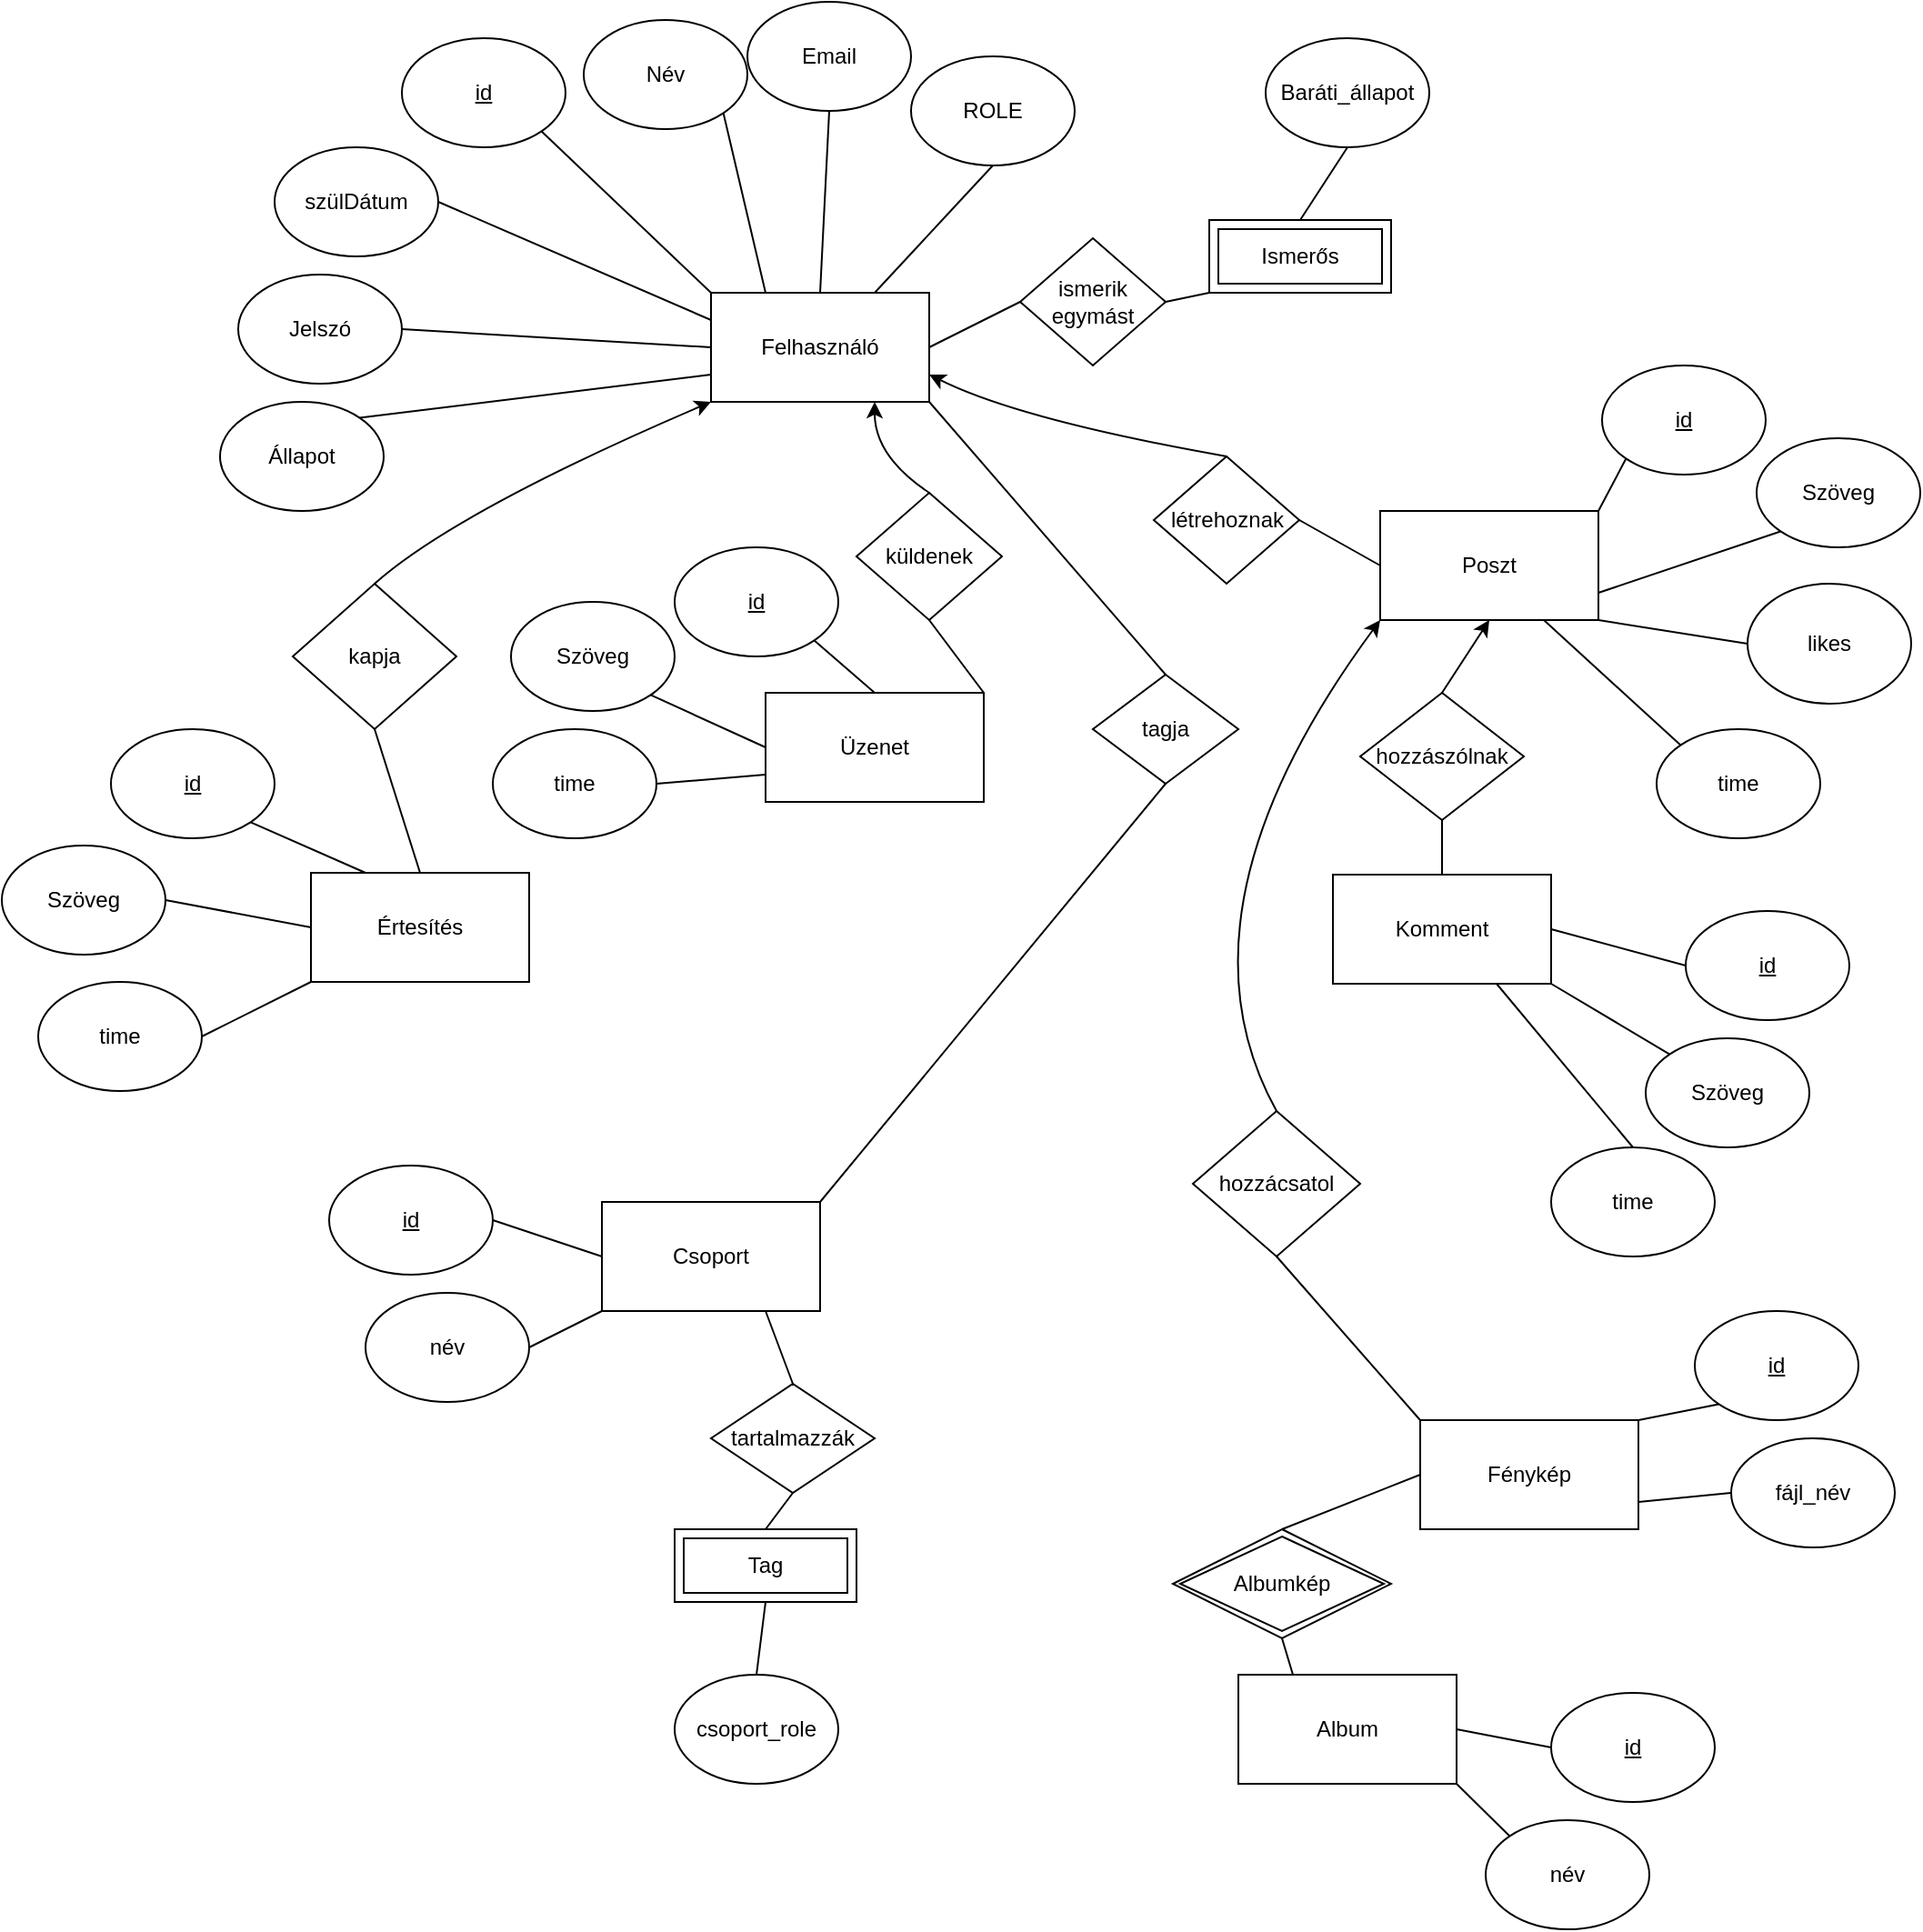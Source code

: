 <mxfile version="23.1.5" type="device">
  <diagram name="1 oldal" id="piJF8_BZ4FbkOGlX9JzV">
    <mxGraphModel dx="2920" dy="1055" grid="1" gridSize="10" guides="1" tooltips="1" connect="1" arrows="1" fold="1" page="1" pageScale="1" pageWidth="827" pageHeight="1169" math="0" shadow="0">
      <root>
        <mxCell id="0" />
        <mxCell id="1" parent="0" />
        <mxCell id="DoYMIIwpCdfCXVVVg08J-11" value="Felhasználó" style="rounded=0;whiteSpace=wrap;html=1;" parent="1" vertex="1">
          <mxGeometry x="90" y="180" width="120" height="60" as="geometry" />
        </mxCell>
        <mxCell id="DoYMIIwpCdfCXVVVg08J-12" value="Komment" style="rounded=0;whiteSpace=wrap;html=1;" parent="1" vertex="1">
          <mxGeometry x="432" y="500" width="120" height="60" as="geometry" />
        </mxCell>
        <mxCell id="DoYMIIwpCdfCXVVVg08J-15" value="Csoport" style="rounded=0;whiteSpace=wrap;html=1;" parent="1" vertex="1">
          <mxGeometry x="30" y="680" width="120" height="60" as="geometry" />
        </mxCell>
        <mxCell id="DoYMIIwpCdfCXVVVg08J-16" value="Album" style="rounded=0;whiteSpace=wrap;html=1;" parent="1" vertex="1">
          <mxGeometry x="380" y="940" width="120" height="60" as="geometry" />
        </mxCell>
        <mxCell id="DoYMIIwpCdfCXVVVg08J-17" value="Üzenet" style="rounded=0;whiteSpace=wrap;html=1;" parent="1" vertex="1">
          <mxGeometry x="120" y="400" width="120" height="60" as="geometry" />
        </mxCell>
        <mxCell id="DoYMIIwpCdfCXVVVg08J-18" value="Poszt" style="rounded=0;whiteSpace=wrap;html=1;" parent="1" vertex="1">
          <mxGeometry x="458" y="300" width="120" height="60" as="geometry" />
        </mxCell>
        <mxCell id="DoYMIIwpCdfCXVVVg08J-21" value="Fénykép" style="rounded=0;whiteSpace=wrap;html=1;" parent="1" vertex="1">
          <mxGeometry x="480" y="800" width="120" height="60" as="geometry" />
        </mxCell>
        <mxCell id="DoYMIIwpCdfCXVVVg08J-22" value="Értesítés" style="rounded=0;whiteSpace=wrap;html=1;" parent="1" vertex="1">
          <mxGeometry x="-130" y="499" width="120" height="60" as="geometry" />
        </mxCell>
        <mxCell id="xS7nU6-LhGZIR9sWQ-U--1" value="&lt;u&gt;id&lt;/u&gt;" style="ellipse;whiteSpace=wrap;html=1;" parent="1" vertex="1">
          <mxGeometry x="-80" y="40" width="90" height="60" as="geometry" />
        </mxCell>
        <mxCell id="xS7nU6-LhGZIR9sWQ-U--2" value="Név" style="ellipse;whiteSpace=wrap;html=1;" parent="1" vertex="1">
          <mxGeometry x="20" y="30" width="90" height="60" as="geometry" />
        </mxCell>
        <mxCell id="xS7nU6-LhGZIR9sWQ-U--3" value="Email" style="ellipse;whiteSpace=wrap;html=1;" parent="1" vertex="1">
          <mxGeometry x="110" y="20" width="90" height="60" as="geometry" />
        </mxCell>
        <mxCell id="xS7nU6-LhGZIR9sWQ-U--4" value="ROLE" style="ellipse;whiteSpace=wrap;html=1;" parent="1" vertex="1">
          <mxGeometry x="200" y="50" width="90" height="60" as="geometry" />
        </mxCell>
        <mxCell id="xS7nU6-LhGZIR9sWQ-U--5" value="szülDátum" style="ellipse;whiteSpace=wrap;html=1;" parent="1" vertex="1">
          <mxGeometry x="-150" y="100" width="90" height="60" as="geometry" />
        </mxCell>
        <mxCell id="xS7nU6-LhGZIR9sWQ-U--6" value="Állapot" style="ellipse;whiteSpace=wrap;html=1;" parent="1" vertex="1">
          <mxGeometry x="-180" y="240" width="90" height="60" as="geometry" />
        </mxCell>
        <mxCell id="xS7nU6-LhGZIR9sWQ-U--8" value="Jelszó" style="ellipse;whiteSpace=wrap;html=1;" parent="1" vertex="1">
          <mxGeometry x="-170" y="170" width="90" height="60" as="geometry" />
        </mxCell>
        <mxCell id="xS7nU6-LhGZIR9sWQ-U--9" value="" style="endArrow=none;html=1;rounded=0;exitX=1;exitY=0;exitDx=0;exitDy=0;entryX=0;entryY=0.75;entryDx=0;entryDy=0;" parent="1" source="xS7nU6-LhGZIR9sWQ-U--6" target="DoYMIIwpCdfCXVVVg08J-11" edge="1">
          <mxGeometry width="50" height="50" relative="1" as="geometry">
            <mxPoint x="80" y="550" as="sourcePoint" />
            <mxPoint x="130" y="500" as="targetPoint" />
          </mxGeometry>
        </mxCell>
        <mxCell id="xS7nU6-LhGZIR9sWQ-U--10" value="" style="endArrow=none;html=1;rounded=0;exitX=1;exitY=0.5;exitDx=0;exitDy=0;entryX=0;entryY=0.5;entryDx=0;entryDy=0;" parent="1" source="xS7nU6-LhGZIR9sWQ-U--8" target="DoYMIIwpCdfCXVVVg08J-11" edge="1">
          <mxGeometry width="50" height="50" relative="1" as="geometry">
            <mxPoint x="27" y="309" as="sourcePoint" />
            <mxPoint x="100" y="250" as="targetPoint" />
          </mxGeometry>
        </mxCell>
        <mxCell id="xS7nU6-LhGZIR9sWQ-U--11" value="" style="endArrow=none;html=1;rounded=0;exitX=1;exitY=0.5;exitDx=0;exitDy=0;entryX=0;entryY=0.25;entryDx=0;entryDy=0;" parent="1" source="xS7nU6-LhGZIR9sWQ-U--5" target="DoYMIIwpCdfCXVVVg08J-11" edge="1">
          <mxGeometry width="50" height="50" relative="1" as="geometry">
            <mxPoint x="20" y="260" as="sourcePoint" />
            <mxPoint x="100" y="235" as="targetPoint" />
          </mxGeometry>
        </mxCell>
        <mxCell id="xS7nU6-LhGZIR9sWQ-U--12" value="" style="endArrow=none;html=1;rounded=0;exitX=1;exitY=1;exitDx=0;exitDy=0;entryX=0;entryY=0;entryDx=0;entryDy=0;" parent="1" source="xS7nU6-LhGZIR9sWQ-U--1" target="DoYMIIwpCdfCXVVVg08J-11" edge="1">
          <mxGeometry width="50" height="50" relative="1" as="geometry">
            <mxPoint x="40" y="190" as="sourcePoint" />
            <mxPoint x="100" y="205" as="targetPoint" />
          </mxGeometry>
        </mxCell>
        <mxCell id="xS7nU6-LhGZIR9sWQ-U--13" value="" style="endArrow=none;html=1;rounded=0;exitX=1;exitY=1;exitDx=0;exitDy=0;entryX=0.25;entryY=0;entryDx=0;entryDy=0;" parent="1" source="xS7nU6-LhGZIR9sWQ-U--2" target="DoYMIIwpCdfCXVVVg08J-11" edge="1">
          <mxGeometry width="50" height="50" relative="1" as="geometry">
            <mxPoint x="67" y="151" as="sourcePoint" />
            <mxPoint x="100" y="190" as="targetPoint" />
          </mxGeometry>
        </mxCell>
        <mxCell id="xS7nU6-LhGZIR9sWQ-U--14" value="" style="endArrow=none;html=1;rounded=0;exitX=0.5;exitY=1;exitDx=0;exitDy=0;entryX=0.5;entryY=0;entryDx=0;entryDy=0;" parent="1" source="xS7nU6-LhGZIR9sWQ-U--3" target="DoYMIIwpCdfCXVVVg08J-11" edge="1">
          <mxGeometry width="50" height="50" relative="1" as="geometry">
            <mxPoint x="117" y="91" as="sourcePoint" />
            <mxPoint x="130" y="190" as="targetPoint" />
          </mxGeometry>
        </mxCell>
        <mxCell id="xS7nU6-LhGZIR9sWQ-U--15" value="" style="endArrow=none;html=1;rounded=0;exitX=0.5;exitY=1;exitDx=0;exitDy=0;entryX=0.75;entryY=0;entryDx=0;entryDy=0;" parent="1" source="xS7nU6-LhGZIR9sWQ-U--4" target="DoYMIIwpCdfCXVVVg08J-11" edge="1">
          <mxGeometry width="50" height="50" relative="1" as="geometry">
            <mxPoint x="175" y="90" as="sourcePoint" />
            <mxPoint x="160" y="190" as="targetPoint" />
          </mxGeometry>
        </mxCell>
        <mxCell id="xS7nU6-LhGZIR9sWQ-U--17" value="Baráti_állapot" style="ellipse;whiteSpace=wrap;html=1;" parent="1" vertex="1">
          <mxGeometry x="395" y="40" width="90" height="60" as="geometry" />
        </mxCell>
        <mxCell id="xS7nU6-LhGZIR9sWQ-U--22" value="&lt;u&gt;id&lt;/u&gt;" style="ellipse;whiteSpace=wrap;html=1;" parent="1" vertex="1">
          <mxGeometry x="631" y="740" width="90" height="60" as="geometry" />
        </mxCell>
        <mxCell id="xS7nU6-LhGZIR9sWQ-U--23" value="fájl_név" style="ellipse;whiteSpace=wrap;html=1;" parent="1" vertex="1">
          <mxGeometry x="651" y="810" width="90" height="60" as="geometry" />
        </mxCell>
        <mxCell id="xS7nU6-LhGZIR9sWQ-U--27" value="Szöveg" style="ellipse;whiteSpace=wrap;html=1;" parent="1" vertex="1">
          <mxGeometry x="665" y="260" width="90" height="60" as="geometry" />
        </mxCell>
        <mxCell id="xS7nU6-LhGZIR9sWQ-U--28" value="&lt;u&gt;id&lt;/u&gt;" style="ellipse;whiteSpace=wrap;html=1;" parent="1" vertex="1">
          <mxGeometry x="580" y="220" width="90" height="60" as="geometry" />
        </mxCell>
        <mxCell id="xS7nU6-LhGZIR9sWQ-U--31" value="time" style="ellipse;whiteSpace=wrap;html=1;" parent="1" vertex="1">
          <mxGeometry x="610" y="420" width="90" height="60" as="geometry" />
        </mxCell>
        <mxCell id="xS7nU6-LhGZIR9sWQ-U--32" value="likes" style="ellipse;whiteSpace=wrap;html=1;" parent="1" vertex="1">
          <mxGeometry x="660" y="340" width="90" height="66" as="geometry" />
        </mxCell>
        <mxCell id="jAGuGoD_LXQO7vvx00pC-1" value="&lt;u&gt;id&lt;/u&gt;" style="ellipse;whiteSpace=wrap;html=1;" parent="1" vertex="1">
          <mxGeometry x="626" y="520" width="90" height="60" as="geometry" />
        </mxCell>
        <mxCell id="jAGuGoD_LXQO7vvx00pC-2" value="Szöveg" style="ellipse;whiteSpace=wrap;html=1;" parent="1" vertex="1">
          <mxGeometry x="604" y="590" width="90" height="60" as="geometry" />
        </mxCell>
        <mxCell id="jAGuGoD_LXQO7vvx00pC-4" value="time" style="ellipse;whiteSpace=wrap;html=1;" parent="1" vertex="1">
          <mxGeometry x="552" y="650" width="90" height="60" as="geometry" />
        </mxCell>
        <mxCell id="jAGuGoD_LXQO7vvx00pC-7" value="" style="endArrow=none;html=1;rounded=0;exitX=0.5;exitY=1;exitDx=0;exitDy=0;entryX=0.5;entryY=0;entryDx=0;entryDy=0;" parent="1" source="xS7nU6-LhGZIR9sWQ-U--17" target="jAGuGoD_LXQO7vvx00pC-28" edge="1">
          <mxGeometry width="50" height="50" relative="1" as="geometry">
            <mxPoint x="503" y="81" as="sourcePoint" />
            <mxPoint x="489" y="150" as="targetPoint" />
          </mxGeometry>
        </mxCell>
        <mxCell id="jAGuGoD_LXQO7vvx00pC-8" value="" style="endArrow=none;html=1;rounded=0;exitX=0;exitY=1;exitDx=0;exitDy=0;entryX=1;entryY=0;entryDx=0;entryDy=0;" parent="1" source="xS7nU6-LhGZIR9sWQ-U--28" target="DoYMIIwpCdfCXVVVg08J-18" edge="1">
          <mxGeometry width="50" height="50" relative="1" as="geometry">
            <mxPoint x="513" y="91" as="sourcePoint" />
            <mxPoint x="479" y="140" as="targetPoint" />
          </mxGeometry>
        </mxCell>
        <mxCell id="jAGuGoD_LXQO7vvx00pC-10" value="" style="endArrow=none;html=1;rounded=0;exitX=0;exitY=1;exitDx=0;exitDy=0;entryX=1;entryY=0.75;entryDx=0;entryDy=0;" parent="1" source="xS7nU6-LhGZIR9sWQ-U--27" target="DoYMIIwpCdfCXVVVg08J-18" edge="1">
          <mxGeometry width="50" height="50" relative="1" as="geometry">
            <mxPoint x="675" y="307" as="sourcePoint" />
            <mxPoint x="590" y="350" as="targetPoint" />
          </mxGeometry>
        </mxCell>
        <mxCell id="jAGuGoD_LXQO7vvx00pC-11" value="" style="endArrow=none;html=1;rounded=0;exitX=0;exitY=0.5;exitDx=0;exitDy=0;entryX=1;entryY=1;entryDx=0;entryDy=0;" parent="1" source="xS7nU6-LhGZIR9sWQ-U--32" target="DoYMIIwpCdfCXVVVg08J-18" edge="1">
          <mxGeometry width="50" height="50" relative="1" as="geometry">
            <mxPoint x="675" y="307" as="sourcePoint" />
            <mxPoint x="586" y="332" as="targetPoint" />
          </mxGeometry>
        </mxCell>
        <mxCell id="jAGuGoD_LXQO7vvx00pC-12" value="" style="endArrow=none;html=1;rounded=0;exitX=0;exitY=0;exitDx=0;exitDy=0;entryX=0.75;entryY=1;entryDx=0;entryDy=0;" parent="1" source="xS7nU6-LhGZIR9sWQ-U--31" target="DoYMIIwpCdfCXVVVg08J-18" edge="1">
          <mxGeometry width="50" height="50" relative="1" as="geometry">
            <mxPoint x="670" y="393" as="sourcePoint" />
            <mxPoint x="587" y="349" as="targetPoint" />
          </mxGeometry>
        </mxCell>
        <mxCell id="jAGuGoD_LXQO7vvx00pC-13" value="" style="endArrow=none;html=1;rounded=0;exitX=0;exitY=0.5;exitDx=0;exitDy=0;entryX=1;entryY=0.5;entryDx=0;entryDy=0;" parent="1" source="jAGuGoD_LXQO7vvx00pC-1" target="DoYMIIwpCdfCXVVVg08J-12" edge="1">
          <mxGeometry width="50" height="50" relative="1" as="geometry">
            <mxPoint x="664" y="449" as="sourcePoint" />
            <mxPoint x="621" y="370" as="targetPoint" />
          </mxGeometry>
        </mxCell>
        <mxCell id="jAGuGoD_LXQO7vvx00pC-14" value="" style="endArrow=none;html=1;rounded=0;exitX=0;exitY=0;exitDx=0;exitDy=0;entryX=1;entryY=1;entryDx=0;entryDy=0;" parent="1" source="jAGuGoD_LXQO7vvx00pC-2" target="DoYMIIwpCdfCXVVVg08J-12" edge="1">
          <mxGeometry width="50" height="50" relative="1" as="geometry">
            <mxPoint x="633" y="565" as="sourcePoint" />
            <mxPoint x="562" y="540" as="targetPoint" />
          </mxGeometry>
        </mxCell>
        <mxCell id="jAGuGoD_LXQO7vvx00pC-15" value="" style="endArrow=none;html=1;rounded=0;exitX=0.5;exitY=0;exitDx=0;exitDy=0;entryX=0.75;entryY=1;entryDx=0;entryDy=0;" parent="1" source="jAGuGoD_LXQO7vvx00pC-4" target="DoYMIIwpCdfCXVVVg08J-12" edge="1">
          <mxGeometry width="50" height="50" relative="1" as="geometry">
            <mxPoint x="586" y="619" as="sourcePoint" />
            <mxPoint x="562" y="570" as="targetPoint" />
          </mxGeometry>
        </mxCell>
        <mxCell id="jAGuGoD_LXQO7vvx00pC-18" value="" style="endArrow=none;html=1;rounded=0;exitX=0;exitY=1;exitDx=0;exitDy=0;entryX=1;entryY=0;entryDx=0;entryDy=0;" parent="1" source="xS7nU6-LhGZIR9sWQ-U--22" target="DoYMIIwpCdfCXVVVg08J-21" edge="1">
          <mxGeometry width="50" height="50" relative="1" as="geometry">
            <mxPoint x="466" y="635" as="sourcePoint" />
            <mxPoint x="450" y="550" as="targetPoint" />
          </mxGeometry>
        </mxCell>
        <mxCell id="jAGuGoD_LXQO7vvx00pC-19" value="" style="endArrow=none;html=1;rounded=0;exitX=0;exitY=0.5;exitDx=0;exitDy=0;entryX=1;entryY=0.75;entryDx=0;entryDy=0;" parent="1" source="xS7nU6-LhGZIR9sWQ-U--23" target="DoYMIIwpCdfCXVVVg08J-21" edge="1">
          <mxGeometry width="50" height="50" relative="1" as="geometry">
            <mxPoint x="634" y="781" as="sourcePoint" />
            <mxPoint x="610" y="810" as="targetPoint" />
          </mxGeometry>
        </mxCell>
        <mxCell id="jAGuGoD_LXQO7vvx00pC-20" value="&lt;u&gt;id&lt;/u&gt;" style="ellipse;whiteSpace=wrap;html=1;" parent="1" vertex="1">
          <mxGeometry x="552" y="950" width="90" height="60" as="geometry" />
        </mxCell>
        <mxCell id="jAGuGoD_LXQO7vvx00pC-21" value="név" style="ellipse;whiteSpace=wrap;html=1;" parent="1" vertex="1">
          <mxGeometry x="516" y="1020" width="90" height="60" as="geometry" />
        </mxCell>
        <mxCell id="jAGuGoD_LXQO7vvx00pC-22" value="" style="endArrow=none;html=1;rounded=0;exitX=0;exitY=0.5;exitDx=0;exitDy=0;entryX=1;entryY=0.5;entryDx=0;entryDy=0;" parent="1" source="jAGuGoD_LXQO7vvx00pC-20" target="DoYMIIwpCdfCXVVVg08J-16" edge="1">
          <mxGeometry width="50" height="50" relative="1" as="geometry">
            <mxPoint x="682" y="860" as="sourcePoint" />
            <mxPoint x="631" y="865" as="targetPoint" />
          </mxGeometry>
        </mxCell>
        <mxCell id="jAGuGoD_LXQO7vvx00pC-23" value="" style="endArrow=none;html=1;rounded=0;exitX=0;exitY=0;exitDx=0;exitDy=0;entryX=1;entryY=1;entryDx=0;entryDy=0;" parent="1" source="jAGuGoD_LXQO7vvx00pC-21" target="DoYMIIwpCdfCXVVVg08J-16" edge="1">
          <mxGeometry width="50" height="50" relative="1" as="geometry">
            <mxPoint x="562" y="990" as="sourcePoint" />
            <mxPoint x="482" y="980" as="targetPoint" />
          </mxGeometry>
        </mxCell>
        <mxCell id="jAGuGoD_LXQO7vvx00pC-24" value="&lt;u&gt;id&lt;/u&gt;" style="ellipse;whiteSpace=wrap;html=1;" parent="1" vertex="1">
          <mxGeometry x="-120" y="660" width="90" height="60" as="geometry" />
        </mxCell>
        <mxCell id="jAGuGoD_LXQO7vvx00pC-25" value="név" style="ellipse;whiteSpace=wrap;html=1;" parent="1" vertex="1">
          <mxGeometry x="-100" y="730" width="90" height="60" as="geometry" />
        </mxCell>
        <mxCell id="jAGuGoD_LXQO7vvx00pC-26" value="" style="endArrow=none;html=1;rounded=0;exitX=0;exitY=0.5;exitDx=0;exitDy=0;entryX=1;entryY=0.5;entryDx=0;entryDy=0;" parent="1" source="DoYMIIwpCdfCXVVVg08J-15" target="jAGuGoD_LXQO7vvx00pC-24" edge="1">
          <mxGeometry width="50" height="50" relative="1" as="geometry">
            <mxPoint x="560" y="1000" as="sourcePoint" />
            <mxPoint x="480" y="990" as="targetPoint" />
          </mxGeometry>
        </mxCell>
        <mxCell id="jAGuGoD_LXQO7vvx00pC-27" value="" style="endArrow=none;html=1;rounded=0;exitX=0;exitY=1;exitDx=0;exitDy=0;entryX=1;entryY=0.5;entryDx=0;entryDy=0;" parent="1" source="DoYMIIwpCdfCXVVVg08J-15" target="jAGuGoD_LXQO7vvx00pC-25" edge="1">
          <mxGeometry width="50" height="50" relative="1" as="geometry">
            <mxPoint x="100" y="720" as="sourcePoint" />
            <mxPoint x="30" y="660" as="targetPoint" />
          </mxGeometry>
        </mxCell>
        <mxCell id="jAGuGoD_LXQO7vvx00pC-28" value="Ismerős" style="shape=ext;margin=3;double=1;whiteSpace=wrap;html=1;align=center;" parent="1" vertex="1">
          <mxGeometry x="364" y="140" width="100" height="40" as="geometry" />
        </mxCell>
        <mxCell id="jAGuGoD_LXQO7vvx00pC-29" value="Tag" style="shape=ext;margin=3;double=1;whiteSpace=wrap;html=1;align=center;" parent="1" vertex="1">
          <mxGeometry x="70" y="860" width="100" height="40" as="geometry" />
        </mxCell>
        <mxCell id="jAGuGoD_LXQO7vvx00pC-32" value="csoport_role" style="ellipse;whiteSpace=wrap;html=1;" parent="1" vertex="1">
          <mxGeometry x="70" y="940" width="90" height="60" as="geometry" />
        </mxCell>
        <mxCell id="jAGuGoD_LXQO7vvx00pC-35" value="" style="endArrow=none;html=1;rounded=0;exitX=0.5;exitY=0;exitDx=0;exitDy=0;entryX=0.5;entryY=1;entryDx=0;entryDy=0;" parent="1" source="jAGuGoD_LXQO7vvx00pC-32" target="jAGuGoD_LXQO7vvx00pC-29" edge="1">
          <mxGeometry width="50" height="50" relative="1" as="geometry">
            <mxPoint x="49" y="975" as="sourcePoint" />
            <mxPoint x="105" y="910" as="targetPoint" />
          </mxGeometry>
        </mxCell>
        <mxCell id="jAGuGoD_LXQO7vvx00pC-37" value="&lt;u&gt;id&lt;/u&gt;" style="ellipse;whiteSpace=wrap;html=1;" parent="1" vertex="1">
          <mxGeometry x="-240" y="420" width="90" height="60" as="geometry" />
        </mxCell>
        <mxCell id="jAGuGoD_LXQO7vvx00pC-38" value="Szöveg" style="ellipse;whiteSpace=wrap;html=1;" parent="1" vertex="1">
          <mxGeometry x="-300" y="484" width="90" height="60" as="geometry" />
        </mxCell>
        <mxCell id="jAGuGoD_LXQO7vvx00pC-39" value="time" style="ellipse;whiteSpace=wrap;html=1;" parent="1" vertex="1">
          <mxGeometry x="-280" y="559" width="90" height="60" as="geometry" />
        </mxCell>
        <mxCell id="jAGuGoD_LXQO7vvx00pC-40" value="" style="endArrow=none;html=1;rounded=0;exitX=0;exitY=1;exitDx=0;exitDy=0;entryX=1;entryY=0.5;entryDx=0;entryDy=0;" parent="1" source="DoYMIIwpCdfCXVVVg08J-22" target="jAGuGoD_LXQO7vvx00pC-39" edge="1">
          <mxGeometry width="50" height="50" relative="1" as="geometry">
            <mxPoint x="20" y="724" as="sourcePoint" />
            <mxPoint x="-50" y="664" as="targetPoint" />
          </mxGeometry>
        </mxCell>
        <mxCell id="jAGuGoD_LXQO7vvx00pC-42" value="" style="endArrow=none;html=1;rounded=0;exitX=0;exitY=0.5;exitDx=0;exitDy=0;entryX=1;entryY=0.5;entryDx=0;entryDy=0;" parent="1" source="DoYMIIwpCdfCXVVVg08J-22" target="jAGuGoD_LXQO7vvx00pC-38" edge="1">
          <mxGeometry width="50" height="50" relative="1" as="geometry">
            <mxPoint x="-60" y="574" as="sourcePoint" />
            <mxPoint x="-100" y="599" as="targetPoint" />
          </mxGeometry>
        </mxCell>
        <mxCell id="jAGuGoD_LXQO7vvx00pC-43" value="" style="endArrow=none;html=1;rounded=0;exitX=0.25;exitY=0;exitDx=0;exitDy=0;entryX=1;entryY=1;entryDx=0;entryDy=0;" parent="1" source="DoYMIIwpCdfCXVVVg08J-22" target="jAGuGoD_LXQO7vvx00pC-37" edge="1">
          <mxGeometry width="50" height="50" relative="1" as="geometry">
            <mxPoint x="-60" y="544" as="sourcePoint" />
            <mxPoint x="-130" y="524" as="targetPoint" />
          </mxGeometry>
        </mxCell>
        <mxCell id="jAGuGoD_LXQO7vvx00pC-44" value="&lt;u&gt;id&lt;/u&gt;" style="ellipse;whiteSpace=wrap;html=1;" parent="1" vertex="1">
          <mxGeometry x="70" y="320" width="90" height="60" as="geometry" />
        </mxCell>
        <mxCell id="jAGuGoD_LXQO7vvx00pC-45" value="Szöveg" style="ellipse;whiteSpace=wrap;html=1;" parent="1" vertex="1">
          <mxGeometry x="-20" y="350" width="90" height="60" as="geometry" />
        </mxCell>
        <mxCell id="jAGuGoD_LXQO7vvx00pC-46" value="time" style="ellipse;whiteSpace=wrap;html=1;" parent="1" vertex="1">
          <mxGeometry x="-30" y="420" width="90" height="60" as="geometry" />
        </mxCell>
        <mxCell id="jAGuGoD_LXQO7vvx00pC-48" value="" style="endArrow=none;html=1;rounded=0;entryX=1;entryY=1;entryDx=0;entryDy=0;exitX=0.5;exitY=0;exitDx=0;exitDy=0;" parent="1" source="DoYMIIwpCdfCXVVVg08J-17" target="jAGuGoD_LXQO7vvx00pC-44" edge="1">
          <mxGeometry width="50" height="50" relative="1" as="geometry">
            <mxPoint x="190" y="570" as="sourcePoint" />
            <mxPoint x="240" y="520" as="targetPoint" />
          </mxGeometry>
        </mxCell>
        <mxCell id="jAGuGoD_LXQO7vvx00pC-49" value="" style="endArrow=none;html=1;rounded=0;entryX=1;entryY=1;entryDx=0;entryDy=0;exitX=0;exitY=0.5;exitDx=0;exitDy=0;" parent="1" source="DoYMIIwpCdfCXVVVg08J-17" target="jAGuGoD_LXQO7vvx00pC-45" edge="1">
          <mxGeometry width="50" height="50" relative="1" as="geometry">
            <mxPoint x="190" y="410" as="sourcePoint" />
            <mxPoint x="157" y="381" as="targetPoint" />
          </mxGeometry>
        </mxCell>
        <mxCell id="jAGuGoD_LXQO7vvx00pC-50" value="" style="endArrow=none;html=1;rounded=0;entryX=1;entryY=0.5;entryDx=0;entryDy=0;exitX=0;exitY=0.75;exitDx=0;exitDy=0;" parent="1" source="DoYMIIwpCdfCXVVVg08J-17" target="jAGuGoD_LXQO7vvx00pC-46" edge="1">
          <mxGeometry width="50" height="50" relative="1" as="geometry">
            <mxPoint x="130" y="440" as="sourcePoint" />
            <mxPoint x="67" y="411" as="targetPoint" />
          </mxGeometry>
        </mxCell>
        <mxCell id="jAGuGoD_LXQO7vvx00pC-57" value="ismerik egymást" style="rhombus;whiteSpace=wrap;html=1;" parent="1" vertex="1">
          <mxGeometry x="260" y="150" width="80" height="70" as="geometry" />
        </mxCell>
        <mxCell id="jAGuGoD_LXQO7vvx00pC-58" value="" style="endArrow=none;html=1;rounded=0;exitX=1;exitY=0.5;exitDx=0;exitDy=0;entryX=0;entryY=0.5;entryDx=0;entryDy=0;" parent="1" source="DoYMIIwpCdfCXVVVg08J-11" target="jAGuGoD_LXQO7vvx00pC-57" edge="1">
          <mxGeometry width="50" height="50" relative="1" as="geometry">
            <mxPoint x="260" y="310" as="sourcePoint" />
            <mxPoint x="310" y="260" as="targetPoint" />
          </mxGeometry>
        </mxCell>
        <mxCell id="jAGuGoD_LXQO7vvx00pC-59" value="" style="endArrow=none;html=1;rounded=0;exitX=1;exitY=0.5;exitDx=0;exitDy=0;entryX=0;entryY=1;entryDx=0;entryDy=0;" parent="1" source="jAGuGoD_LXQO7vvx00pC-57" target="jAGuGoD_LXQO7vvx00pC-28" edge="1">
          <mxGeometry width="50" height="50" relative="1" as="geometry">
            <mxPoint x="220" y="220" as="sourcePoint" />
            <mxPoint x="270" y="200" as="targetPoint" />
          </mxGeometry>
        </mxCell>
        <mxCell id="jAGuGoD_LXQO7vvx00pC-60" value="küldenek" style="rhombus;whiteSpace=wrap;html=1;" parent="1" vertex="1">
          <mxGeometry x="170" y="290" width="80" height="70" as="geometry" />
        </mxCell>
        <mxCell id="jAGuGoD_LXQO7vvx00pC-62" value="" style="endArrow=none;html=1;rounded=0;exitX=1;exitY=0;exitDx=0;exitDy=0;entryX=0.5;entryY=1;entryDx=0;entryDy=0;" parent="1" source="DoYMIIwpCdfCXVVVg08J-17" target="jAGuGoD_LXQO7vvx00pC-60" edge="1">
          <mxGeometry width="50" height="50" relative="1" as="geometry">
            <mxPoint x="210" y="300" as="sourcePoint" />
            <mxPoint x="219" y="385.0" as="targetPoint" />
          </mxGeometry>
        </mxCell>
        <mxCell id="jAGuGoD_LXQO7vvx00pC-63" value="létrehoznak" style="rhombus;whiteSpace=wrap;html=1;" parent="1" vertex="1">
          <mxGeometry x="333.5" y="270" width="80" height="70" as="geometry" />
        </mxCell>
        <mxCell id="jAGuGoD_LXQO7vvx00pC-65" value="" style="endArrow=none;html=1;rounded=0;exitX=0;exitY=0.5;exitDx=0;exitDy=0;entryX=1;entryY=0.5;entryDx=0;entryDy=0;" parent="1" source="DoYMIIwpCdfCXVVVg08J-18" target="jAGuGoD_LXQO7vvx00pC-63" edge="1">
          <mxGeometry width="50" height="50" relative="1" as="geometry">
            <mxPoint x="373.5" y="360" as="sourcePoint" />
            <mxPoint x="393.5" y="280" as="targetPoint" />
          </mxGeometry>
        </mxCell>
        <mxCell id="jAGuGoD_LXQO7vvx00pC-66" value="hozzászólnak" style="rhombus;whiteSpace=wrap;html=1;" parent="1" vertex="1">
          <mxGeometry x="447" y="400" width="90" height="70" as="geometry" />
        </mxCell>
        <mxCell id="jAGuGoD_LXQO7vvx00pC-67" value="" style="endArrow=classic;html=1;rounded=0;entryX=0.5;entryY=1;entryDx=0;entryDy=0;exitX=0.5;exitY=0;exitDx=0;exitDy=0;" parent="1" source="jAGuGoD_LXQO7vvx00pC-66" target="DoYMIIwpCdfCXVVVg08J-18" edge="1">
          <mxGeometry width="50" height="50" relative="1" as="geometry">
            <mxPoint x="320" y="510" as="sourcePoint" />
            <mxPoint x="370" y="460" as="targetPoint" />
          </mxGeometry>
        </mxCell>
        <mxCell id="jAGuGoD_LXQO7vvx00pC-68" value="" style="endArrow=none;html=1;rounded=0;entryX=0.5;entryY=1;entryDx=0;entryDy=0;exitX=0.5;exitY=0;exitDx=0;exitDy=0;" parent="1" source="DoYMIIwpCdfCXVVVg08J-12" target="jAGuGoD_LXQO7vvx00pC-66" edge="1">
          <mxGeometry width="50" height="50" relative="1" as="geometry">
            <mxPoint x="300" y="590" as="sourcePoint" />
            <mxPoint x="350" y="540" as="targetPoint" />
          </mxGeometry>
        </mxCell>
        <mxCell id="jAGuGoD_LXQO7vvx00pC-69" value="kapja" style="rhombus;whiteSpace=wrap;html=1;" parent="1" vertex="1">
          <mxGeometry x="-140" y="340" width="90" height="80" as="geometry" />
        </mxCell>
        <mxCell id="jAGuGoD_LXQO7vvx00pC-71" value="" style="curved=1;endArrow=classic;html=1;rounded=0;entryX=0;entryY=1;entryDx=0;entryDy=0;exitX=0.5;exitY=0;exitDx=0;exitDy=0;" parent="1" source="jAGuGoD_LXQO7vvx00pC-69" target="DoYMIIwpCdfCXVVVg08J-11" edge="1">
          <mxGeometry width="50" height="50" relative="1" as="geometry">
            <mxPoint x="-150" y="360" as="sourcePoint" />
            <mxPoint x="-100" y="310" as="targetPoint" />
            <Array as="points">
              <mxPoint x="-50" y="300" />
            </Array>
          </mxGeometry>
        </mxCell>
        <mxCell id="jAGuGoD_LXQO7vvx00pC-72" value="" style="endArrow=none;html=1;rounded=0;entryX=0.5;entryY=1;entryDx=0;entryDy=0;exitX=0.5;exitY=0;exitDx=0;exitDy=0;" parent="1" source="DoYMIIwpCdfCXVVVg08J-22" target="jAGuGoD_LXQO7vvx00pC-69" edge="1">
          <mxGeometry width="50" height="50" relative="1" as="geometry">
            <mxPoint x="-90" y="490" as="sourcePoint" />
            <mxPoint x="-40" y="440" as="targetPoint" />
          </mxGeometry>
        </mxCell>
        <mxCell id="jAGuGoD_LXQO7vvx00pC-73" value="tartalmazzák" style="rhombus;whiteSpace=wrap;html=1;" parent="1" vertex="1">
          <mxGeometry x="90" y="780" width="90" height="60" as="geometry" />
        </mxCell>
        <mxCell id="jAGuGoD_LXQO7vvx00pC-74" value="" style="endArrow=none;html=1;rounded=0;entryX=0.75;entryY=1;entryDx=0;entryDy=0;exitX=0.5;exitY=0;exitDx=0;exitDy=0;" parent="1" source="jAGuGoD_LXQO7vvx00pC-73" target="DoYMIIwpCdfCXVVVg08J-15" edge="1">
          <mxGeometry width="50" height="50" relative="1" as="geometry">
            <mxPoint x="40" y="810" as="sourcePoint" />
            <mxPoint x="90" y="760" as="targetPoint" />
          </mxGeometry>
        </mxCell>
        <mxCell id="jAGuGoD_LXQO7vvx00pC-75" value="" style="endArrow=none;html=1;rounded=0;entryX=0.5;entryY=1;entryDx=0;entryDy=0;exitX=0.5;exitY=0;exitDx=0;exitDy=0;" parent="1" source="jAGuGoD_LXQO7vvx00pC-29" target="jAGuGoD_LXQO7vvx00pC-73" edge="1">
          <mxGeometry width="50" height="50" relative="1" as="geometry">
            <mxPoint x="150" y="790" as="sourcePoint" />
            <mxPoint x="130" y="750" as="targetPoint" />
          </mxGeometry>
        </mxCell>
        <mxCell id="jAGuGoD_LXQO7vvx00pC-80" value="" style="endArrow=none;html=1;rounded=0;entryX=0;entryY=0.5;entryDx=0;entryDy=0;exitX=0.5;exitY=0;exitDx=0;exitDy=0;" parent="1" source="AKLdbMT2rQ2--2Y82ZPJ-1" target="DoYMIIwpCdfCXVVVg08J-21" edge="1">
          <mxGeometry width="50" height="50" relative="1" as="geometry">
            <mxPoint x="430.0" y="855" as="sourcePoint" />
            <mxPoint x="410" y="780" as="targetPoint" />
          </mxGeometry>
        </mxCell>
        <mxCell id="jAGuGoD_LXQO7vvx00pC-81" value="" style="endArrow=none;html=1;rounded=0;entryX=0.25;entryY=0;entryDx=0;entryDy=0;exitX=0.5;exitY=1;exitDx=0;exitDy=0;" parent="1" source="AKLdbMT2rQ2--2Y82ZPJ-1" target="DoYMIIwpCdfCXVVVg08J-16" edge="1">
          <mxGeometry width="50" height="50" relative="1" as="geometry">
            <mxPoint x="410.0" y="900" as="sourcePoint" />
            <mxPoint x="490" y="840" as="targetPoint" />
          </mxGeometry>
        </mxCell>
        <mxCell id="jAGuGoD_LXQO7vvx00pC-82" value="tagja" style="rhombus;whiteSpace=wrap;html=1;" parent="1" vertex="1">
          <mxGeometry x="300" y="390" width="80" height="60" as="geometry" />
        </mxCell>
        <mxCell id="jAGuGoD_LXQO7vvx00pC-84" value="" style="endArrow=none;html=1;rounded=0;entryX=0.5;entryY=1;entryDx=0;entryDy=0;exitX=1;exitY=0;exitDx=0;exitDy=0;" parent="1" source="DoYMIIwpCdfCXVVVg08J-15" target="jAGuGoD_LXQO7vvx00pC-82" edge="1">
          <mxGeometry width="50" height="50" relative="1" as="geometry">
            <mxPoint x="220" y="670" as="sourcePoint" />
            <mxPoint x="230" y="560" as="targetPoint" />
          </mxGeometry>
        </mxCell>
        <mxCell id="jAGuGoD_LXQO7vvx00pC-86" value="hozzácsatol" style="rhombus;whiteSpace=wrap;html=1;" parent="1" vertex="1">
          <mxGeometry x="355" y="630" width="92" height="80" as="geometry" />
        </mxCell>
        <mxCell id="jAGuGoD_LXQO7vvx00pC-87" value="" style="endArrow=none;html=1;rounded=0;entryX=0;entryY=0;entryDx=0;entryDy=0;exitX=0.5;exitY=1;exitDx=0;exitDy=0;" parent="1" source="jAGuGoD_LXQO7vvx00pC-86" target="DoYMIIwpCdfCXVVVg08J-21" edge="1">
          <mxGeometry width="50" height="50" relative="1" as="geometry">
            <mxPoint x="330" y="630" as="sourcePoint" />
            <mxPoint x="380" y="580" as="targetPoint" />
          </mxGeometry>
        </mxCell>
        <mxCell id="jAGuGoD_LXQO7vvx00pC-88" value="" style="curved=1;endArrow=classic;html=1;rounded=0;entryX=0;entryY=1;entryDx=0;entryDy=0;exitX=0.5;exitY=0;exitDx=0;exitDy=0;" parent="1" source="jAGuGoD_LXQO7vvx00pC-86" target="DoYMIIwpCdfCXVVVg08J-18" edge="1">
          <mxGeometry width="50" height="50" relative="1" as="geometry">
            <mxPoint x="340" y="570" as="sourcePoint" />
            <mxPoint x="390" y="520" as="targetPoint" />
            <Array as="points">
              <mxPoint x="340" y="520" />
            </Array>
          </mxGeometry>
        </mxCell>
        <mxCell id="lHJQh-t48Joblyxv4DGA-1" value="" style="endArrow=none;html=1;rounded=0;exitX=0.5;exitY=0;exitDx=0;exitDy=0;entryX=1;entryY=1;entryDx=0;entryDy=0;" parent="1" source="jAGuGoD_LXQO7vvx00pC-82" target="DoYMIIwpCdfCXVVVg08J-11" edge="1">
          <mxGeometry width="50" height="50" relative="1" as="geometry">
            <mxPoint x="330" y="420" as="sourcePoint" />
            <mxPoint x="380" y="370" as="targetPoint" />
          </mxGeometry>
        </mxCell>
        <mxCell id="5bFrScEzsBmw89j_egfc-1" value="" style="curved=1;endArrow=classic;html=1;rounded=0;entryX=0.75;entryY=1;entryDx=0;entryDy=0;exitX=0.5;exitY=0;exitDx=0;exitDy=0;" parent="1" source="jAGuGoD_LXQO7vvx00pC-60" target="DoYMIIwpCdfCXVVVg08J-11" edge="1">
          <mxGeometry width="50" height="50" relative="1" as="geometry">
            <mxPoint x="50" y="330" as="sourcePoint" />
            <mxPoint x="100" y="280" as="targetPoint" />
            <Array as="points">
              <mxPoint x="180" y="270" />
            </Array>
          </mxGeometry>
        </mxCell>
        <mxCell id="5bFrScEzsBmw89j_egfc-2" value="" style="curved=1;endArrow=classic;html=1;rounded=0;entryX=1;entryY=0.75;entryDx=0;entryDy=0;exitX=0.5;exitY=0;exitDx=0;exitDy=0;" parent="1" source="jAGuGoD_LXQO7vvx00pC-63" target="DoYMIIwpCdfCXVVVg08J-11" edge="1">
          <mxGeometry width="50" height="50" relative="1" as="geometry">
            <mxPoint x="220" y="300" as="sourcePoint" />
            <mxPoint x="190" y="250" as="targetPoint" />
            <Array as="points">
              <mxPoint x="260" y="250" />
            </Array>
          </mxGeometry>
        </mxCell>
        <mxCell id="AKLdbMT2rQ2--2Y82ZPJ-1" value="Albumkép" style="shape=rhombus;double=1;perimeter=rhombusPerimeter;whiteSpace=wrap;html=1;align=center;" vertex="1" parent="1">
          <mxGeometry x="344" y="860" width="120" height="60" as="geometry" />
        </mxCell>
      </root>
    </mxGraphModel>
  </diagram>
</mxfile>
